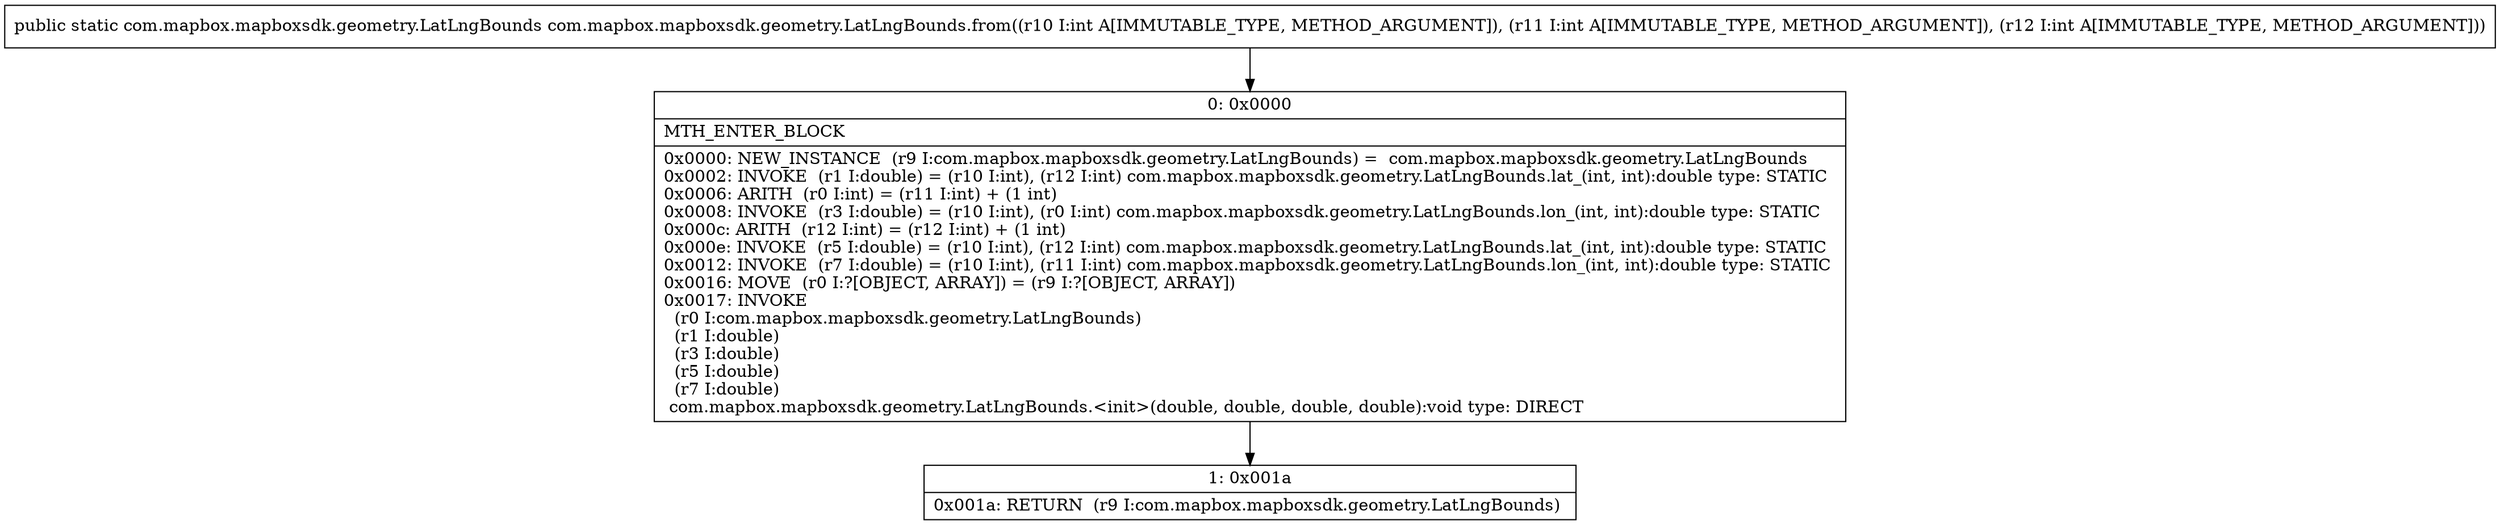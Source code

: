 digraph "CFG forcom.mapbox.mapboxsdk.geometry.LatLngBounds.from(III)Lcom\/mapbox\/mapboxsdk\/geometry\/LatLngBounds;" {
Node_0 [shape=record,label="{0\:\ 0x0000|MTH_ENTER_BLOCK\l|0x0000: NEW_INSTANCE  (r9 I:com.mapbox.mapboxsdk.geometry.LatLngBounds) =  com.mapbox.mapboxsdk.geometry.LatLngBounds \l0x0002: INVOKE  (r1 I:double) = (r10 I:int), (r12 I:int) com.mapbox.mapboxsdk.geometry.LatLngBounds.lat_(int, int):double type: STATIC \l0x0006: ARITH  (r0 I:int) = (r11 I:int) + (1 int) \l0x0008: INVOKE  (r3 I:double) = (r10 I:int), (r0 I:int) com.mapbox.mapboxsdk.geometry.LatLngBounds.lon_(int, int):double type: STATIC \l0x000c: ARITH  (r12 I:int) = (r12 I:int) + (1 int) \l0x000e: INVOKE  (r5 I:double) = (r10 I:int), (r12 I:int) com.mapbox.mapboxsdk.geometry.LatLngBounds.lat_(int, int):double type: STATIC \l0x0012: INVOKE  (r7 I:double) = (r10 I:int), (r11 I:int) com.mapbox.mapboxsdk.geometry.LatLngBounds.lon_(int, int):double type: STATIC \l0x0016: MOVE  (r0 I:?[OBJECT, ARRAY]) = (r9 I:?[OBJECT, ARRAY]) \l0x0017: INVOKE  \l  (r0 I:com.mapbox.mapboxsdk.geometry.LatLngBounds)\l  (r1 I:double)\l  (r3 I:double)\l  (r5 I:double)\l  (r7 I:double)\l com.mapbox.mapboxsdk.geometry.LatLngBounds.\<init\>(double, double, double, double):void type: DIRECT \l}"];
Node_1 [shape=record,label="{1\:\ 0x001a|0x001a: RETURN  (r9 I:com.mapbox.mapboxsdk.geometry.LatLngBounds) \l}"];
MethodNode[shape=record,label="{public static com.mapbox.mapboxsdk.geometry.LatLngBounds com.mapbox.mapboxsdk.geometry.LatLngBounds.from((r10 I:int A[IMMUTABLE_TYPE, METHOD_ARGUMENT]), (r11 I:int A[IMMUTABLE_TYPE, METHOD_ARGUMENT]), (r12 I:int A[IMMUTABLE_TYPE, METHOD_ARGUMENT])) }"];
MethodNode -> Node_0;
Node_0 -> Node_1;
}

